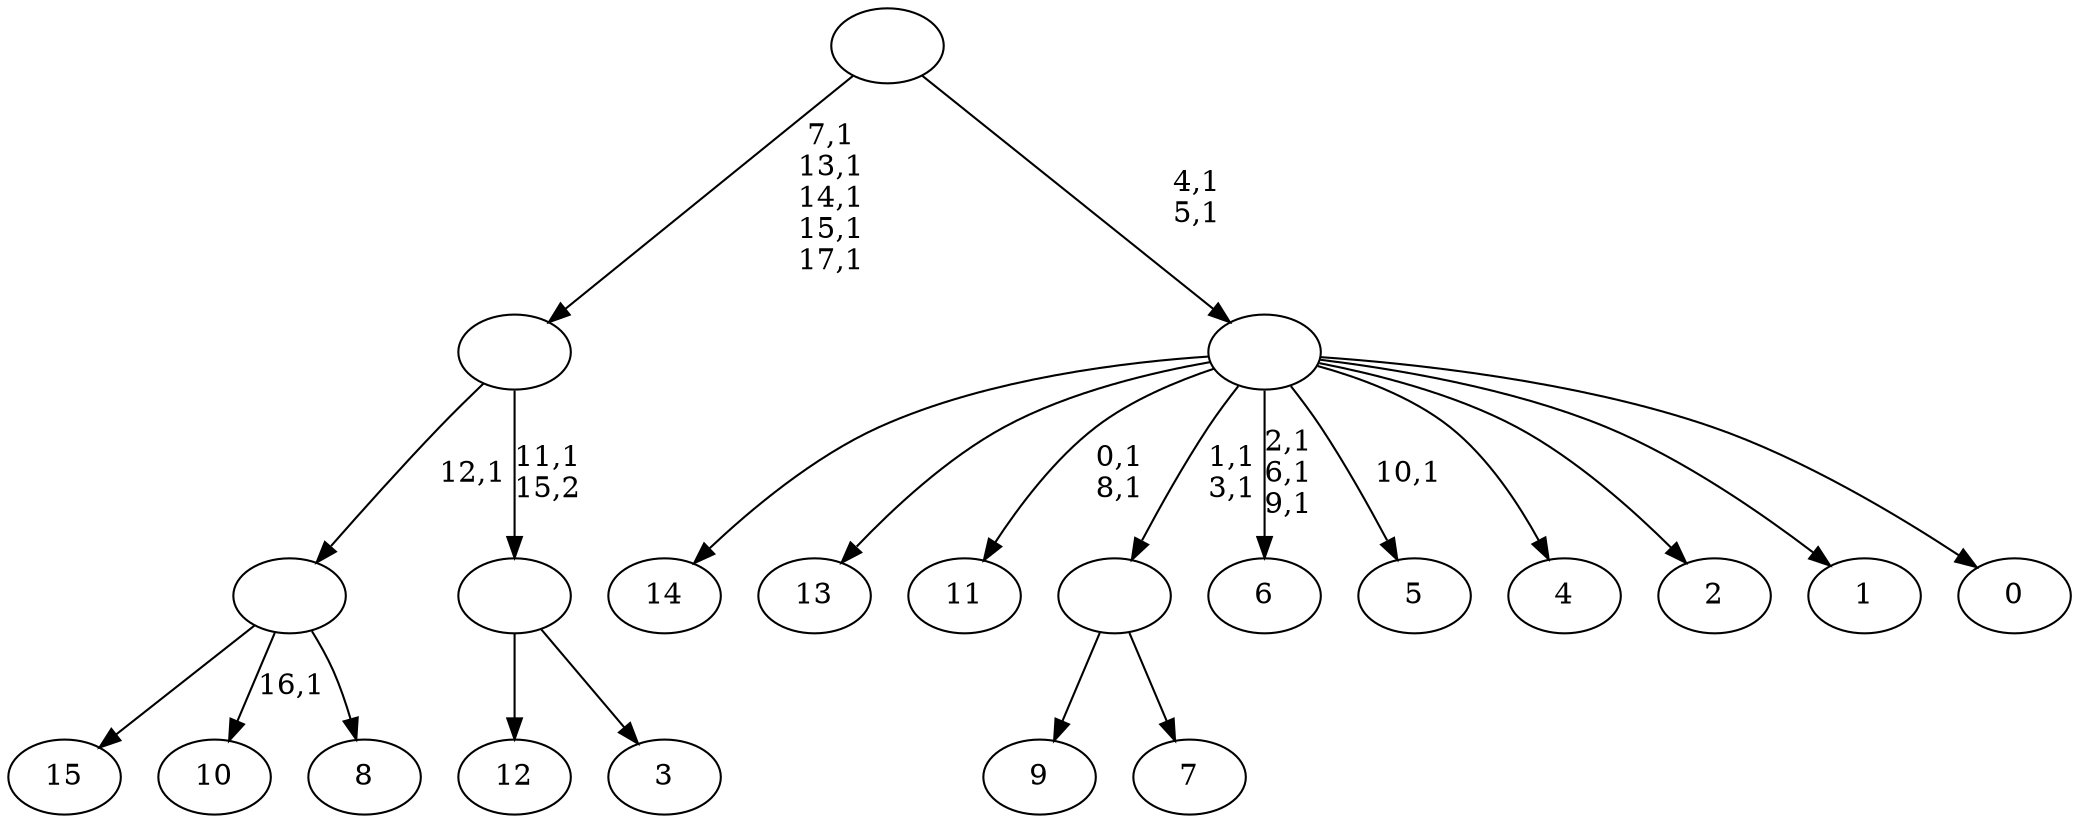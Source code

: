 digraph T {
	34 [label="15"]
	33 [label="14"]
	32 [label="13"]
	31 [label="12"]
	30 [label="11"]
	27 [label="10"]
	25 [label="9"]
	24 [label="8"]
	23 [label=""]
	22 [label="7"]
	21 [label=""]
	19 [label="6"]
	15 [label="5"]
	13 [label="4"]
	12 [label="3"]
	11 [label=""]
	10 [label=""]
	5 [label="2"]
	4 [label="1"]
	3 [label="0"]
	2 [label=""]
	0 [label=""]
	23 -> 27 [label="16,1"]
	23 -> 34 [label=""]
	23 -> 24 [label=""]
	21 -> 25 [label=""]
	21 -> 22 [label=""]
	11 -> 31 [label=""]
	11 -> 12 [label=""]
	10 -> 23 [label="12,1"]
	10 -> 11 [label="11,1\n15,2"]
	2 -> 15 [label="10,1"]
	2 -> 19 [label="2,1\n6,1\n9,1"]
	2 -> 21 [label="1,1\n3,1"]
	2 -> 30 [label="0,1\n8,1"]
	2 -> 33 [label=""]
	2 -> 32 [label=""]
	2 -> 13 [label=""]
	2 -> 5 [label=""]
	2 -> 4 [label=""]
	2 -> 3 [label=""]
	0 -> 2 [label="4,1\n5,1"]
	0 -> 10 [label="7,1\n13,1\n14,1\n15,1\n17,1"]
}
